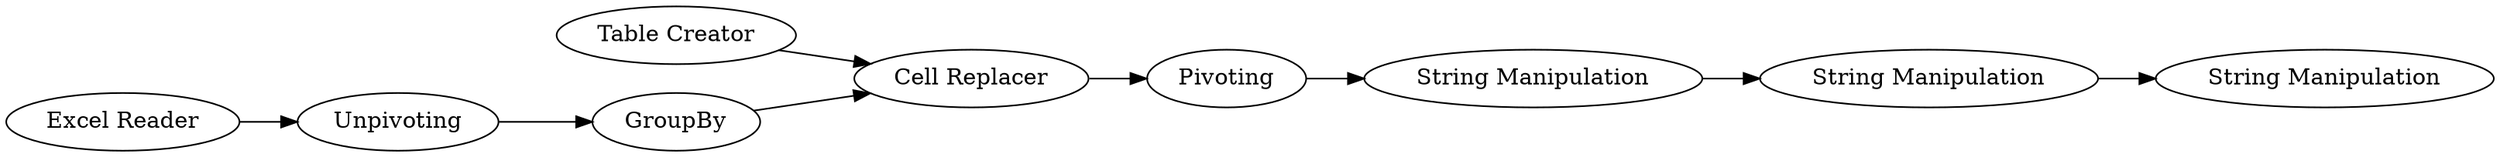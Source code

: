 digraph {
	6 -> 5
	3 -> 5
	1 -> 2
	9 -> 10
	2 -> 3
	10 -> 11
	5 -> 7
	7 -> 9
	5 [label="Cell Replacer"]
	1 [label="Excel Reader"]
	7 [label=Pivoting]
	9 [label="String Manipulation"]
	11 [label="String Manipulation"]
	6 [label="Table Creator"]
	3 [label=GroupBy]
	2 [label=Unpivoting]
	10 [label="String Manipulation"]
	rankdir=LR
}
